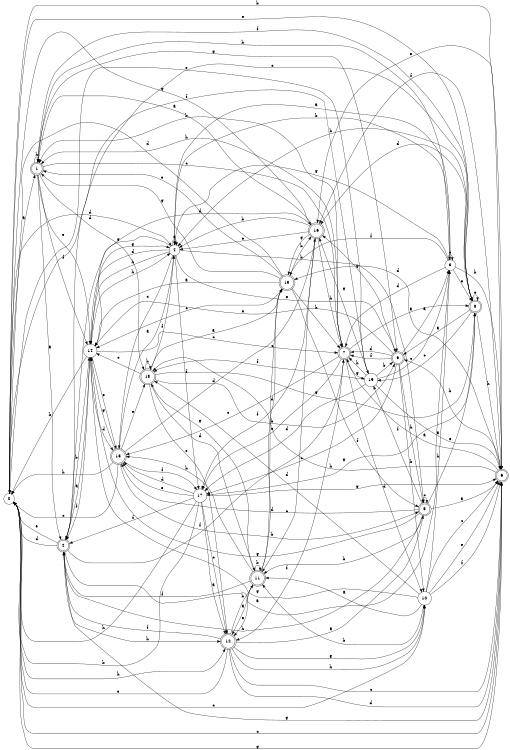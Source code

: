digraph n16_5 {
__start0 [label="" shape="none"];

rankdir=LR;
size="8,5";

s0 [style="filled", color="black", fillcolor="white" shape="circle", label="0"];
s1 [style="rounded,filled", color="black", fillcolor="white" shape="doublecircle", label="1"];
s2 [style="rounded,filled", color="black", fillcolor="white" shape="doublecircle", label="2"];
s3 [style="filled", color="black", fillcolor="white" shape="circle", label="3"];
s4 [style="filled", color="black", fillcolor="white" shape="circle", label="4"];
s5 [style="rounded,filled", color="black", fillcolor="white" shape="doublecircle", label="5"];
s6 [style="rounded,filled", color="black", fillcolor="white" shape="doublecircle", label="6"];
s7 [style="rounded,filled", color="black", fillcolor="white" shape="doublecircle", label="7"];
s8 [style="rounded,filled", color="black", fillcolor="white" shape="doublecircle", label="8"];
s9 [style="rounded,filled", color="black", fillcolor="white" shape="doublecircle", label="9"];
s10 [style="filled", color="black", fillcolor="white" shape="circle", label="10"];
s11 [style="rounded,filled", color="black", fillcolor="white" shape="doublecircle", label="11"];
s12 [style="rounded,filled", color="black", fillcolor="white" shape="doublecircle", label="12"];
s13 [style="rounded,filled", color="black", fillcolor="white" shape="doublecircle", label="13"];
s14 [style="filled", color="black", fillcolor="white" shape="circle", label="14"];
s15 [style="rounded,filled", color="black", fillcolor="white" shape="doublecircle", label="15"];
s16 [style="rounded,filled", color="black", fillcolor="white" shape="doublecircle", label="16"];
s17 [style="filled", color="black", fillcolor="white" shape="circle", label="17"];
s18 [style="rounded,filled", color="black", fillcolor="white" shape="doublecircle", label="18"];
s19 [style="filled", color="black", fillcolor="white" shape="circle", label="19"];
s0 -> s1 [label="a"];
s0 -> s6 [label="b"];
s0 -> s10 [label="c"];
s0 -> s4 [label="d"];
s0 -> s8 [label="e"];
s0 -> s19 [label="f"];
s0 -> s16 [label="g"];
s0 -> s12 [label="h"];
s1 -> s2 [label="a"];
s1 -> s3 [label="b"];
s1 -> s7 [label="c"];
s1 -> s18 [label="d"];
s1 -> s14 [label="e"];
s1 -> s14 [label="f"];
s1 -> s9 [label="g"];
s1 -> s1 [label="h"];
s2 -> s3 [label="a"];
s2 -> s14 [label="b"];
s2 -> s8 [label="c"];
s2 -> s0 [label="d"];
s2 -> s0 [label="e"];
s2 -> s7 [label="f"];
s2 -> s6 [label="g"];
s2 -> s12 [label="h"];
s3 -> s4 [label="a"];
s3 -> s4 [label="b"];
s3 -> s3 [label="c"];
s3 -> s7 [label="d"];
s3 -> s8 [label="e"];
s3 -> s13 [label="f"];
s3 -> s4 [label="g"];
s3 -> s6 [label="h"];
s4 -> s4 [label="a"];
s4 -> s5 [label="b"];
s4 -> s15 [label="c"];
s4 -> s14 [label="d"];
s4 -> s9 [label="e"];
s4 -> s17 [label="f"];
s4 -> s2 [label="g"];
s4 -> s14 [label="h"];
s5 -> s6 [label="a"];
s5 -> s11 [label="b"];
s5 -> s5 [label="c"];
s5 -> s15 [label="d"];
s5 -> s8 [label="e"];
s5 -> s19 [label="f"];
s5 -> s14 [label="g"];
s5 -> s2 [label="h"];
s6 -> s7 [label="a"];
s6 -> s9 [label="b"];
s6 -> s0 [label="c"];
s6 -> s13 [label="d"];
s6 -> s16 [label="e"];
s6 -> s16 [label="f"];
s6 -> s0 [label="g"];
s6 -> s18 [label="h"];
s7 -> s8 [label="a"];
s7 -> s1 [label="b"];
s7 -> s15 [label="c"];
s7 -> s10 [label="d"];
s7 -> s17 [label="e"];
s7 -> s12 [label="f"];
s7 -> s19 [label="g"];
s7 -> s1 [label="h"];
s8 -> s9 [label="a"];
s8 -> s4 [label="b"];
s8 -> s19 [label="c"];
s8 -> s16 [label="d"];
s8 -> s8 [label="e"];
s8 -> s1 [label="f"];
s8 -> s17 [label="g"];
s8 -> s6 [label="h"];
s9 -> s3 [label="a"];
s9 -> s10 [label="b"];
s9 -> s17 [label="c"];
s9 -> s7 [label="d"];
s9 -> s14 [label="e"];
s9 -> s7 [label="f"];
s9 -> s16 [label="g"];
s9 -> s5 [label="h"];
s10 -> s11 [label="a"];
s10 -> s11 [label="b"];
s10 -> s6 [label="c"];
s10 -> s18 [label="d"];
s10 -> s6 [label="e"];
s10 -> s6 [label="f"];
s10 -> s14 [label="g"];
s10 -> s3 [label="h"];
s11 -> s12 [label="a"];
s11 -> s11 [label="b"];
s11 -> s13 [label="c"];
s11 -> s13 [label="d"];
s11 -> s12 [label="e"];
s11 -> s2 [label="f"];
s11 -> s18 [label="g"];
s11 -> s15 [label="h"];
s12 -> s5 [label="a"];
s12 -> s11 [label="b"];
s12 -> s6 [label="c"];
s12 -> s6 [label="d"];
s12 -> s0 [label="e"];
s12 -> s2 [label="f"];
s12 -> s10 [label="g"];
s12 -> s10 [label="h"];
s13 -> s14 [label="a"];
s13 -> s16 [label="b"];
s13 -> s14 [label="c"];
s13 -> s0 [label="d"];
s13 -> s1 [label="e"];
s13 -> s5 [label="f"];
s13 -> s1 [label="g"];
s13 -> s7 [label="h"];
s14 -> s2 [label="a"];
s14 -> s0 [label="b"];
s14 -> s7 [label="c"];
s14 -> s15 [label="d"];
s14 -> s15 [label="e"];
s14 -> s2 [label="f"];
s14 -> s4 [label="g"];
s14 -> s4 [label="h"];
s15 -> s4 [label="a"];
s15 -> s5 [label="b"];
s15 -> s0 [label="c"];
s15 -> s16 [label="d"];
s15 -> s18 [label="e"];
s15 -> s17 [label="f"];
s15 -> s14 [label="g"];
s15 -> s0 [label="h"];
s16 -> s1 [label="a"];
s16 -> s4 [label="b"];
s16 -> s11 [label="c"];
s16 -> s14 [label="d"];
s16 -> s4 [label="e"];
s16 -> s17 [label="f"];
s16 -> s13 [label="g"];
s16 -> s7 [label="h"];
s17 -> s12 [label="a"];
s17 -> s0 [label="b"];
s17 -> s12 [label="c"];
s17 -> s15 [label="d"];
s17 -> s15 [label="e"];
s17 -> s2 [label="f"];
s17 -> s6 [label="g"];
s17 -> s0 [label="h"];
s18 -> s13 [label="a"];
s18 -> s9 [label="b"];
s18 -> s14 [label="c"];
s18 -> s11 [label="d"];
s18 -> s12 [label="e"];
s18 -> s4 [label="f"];
s18 -> s8 [label="g"];
s18 -> s18 [label="h"];
s19 -> s6 [label="a"];
s19 -> s9 [label="b"];
s19 -> s3 [label="c"];
s19 -> s17 [label="d"];
s19 -> s0 [label="e"];
s19 -> s18 [label="f"];
s19 -> s16 [label="g"];
s19 -> s7 [label="h"];

}